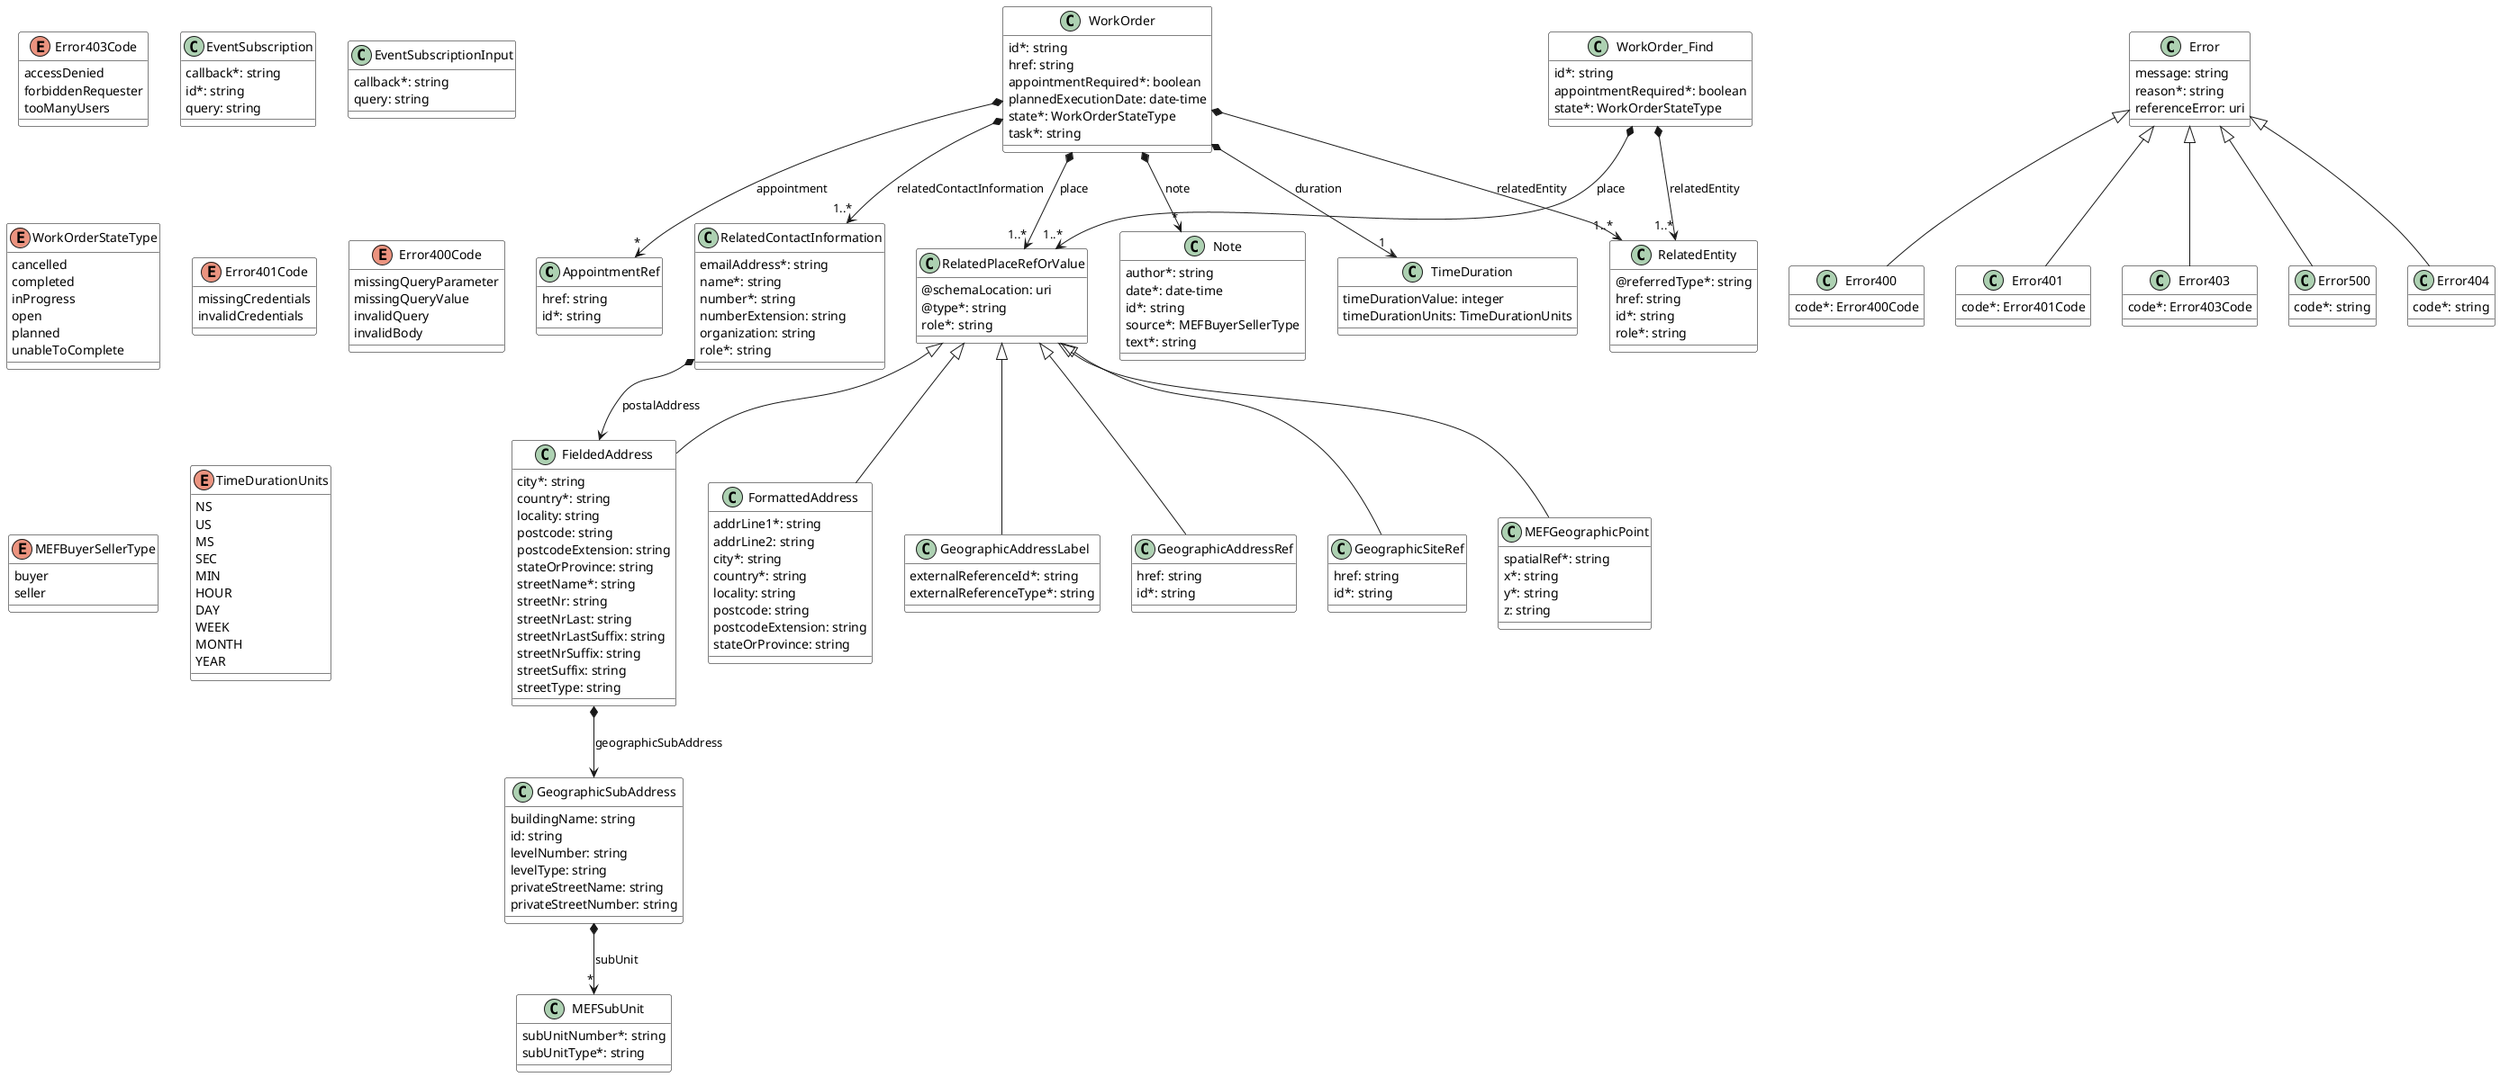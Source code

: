 @startuml
skinparam {
    ClassBackgroundColor White
    ClassBorderColor Black
}

class AppointmentRef {

    href: string
    id*: string
}



class Error400 {

    code*: Error400Code
}
Error <|-- Error400



class Error401 {

    code*: Error401Code
}
Error <|-- Error401



class Error403 {

    code*: Error403Code
}
Error <|-- Error403



enum Error403Code {

    accessDenied
    forbiddenRequester
    tooManyUsers
}
class Error500 {

    code*: string
}
Error <|-- Error500



class Error {

    message: string
    reason*: string
    referenceError: uri
}



class EventSubscription {

    callback*: string
    id*: string
    query: string
}



class EventSubscriptionInput {

    callback*: string
    query: string
}



class FieldedAddress {

    city*: string
    country*: string
    locality: string
    postcode: string
    postcodeExtension: string
    stateOrProvince: string
    streetName*: string
    streetNr: string
    streetNrLast: string
    streetNrLastSuffix: string
    streetNrSuffix: string
    streetSuffix: string
    streetType: string
}
RelatedPlaceRefOrValue <|-- FieldedAddress

FieldedAddress *--> GeographicSubAddress : geographicSubAddress


class FormattedAddress {

    addrLine1*: string
    addrLine2: string
    city*: string
    country*: string
    locality: string
    postcode: string
    postcodeExtension: string
    stateOrProvince: string
}
RelatedPlaceRefOrValue <|-- FormattedAddress



class GeographicAddressLabel {

    externalReferenceId*: string
    externalReferenceType*: string
}
RelatedPlaceRefOrValue <|-- GeographicAddressLabel



class GeographicAddressRef {

    href: string
    id*: string
}
RelatedPlaceRefOrValue <|-- GeographicAddressRef



class GeographicSiteRef {

    href: string
    id*: string
}
RelatedPlaceRefOrValue <|-- GeographicSiteRef



class GeographicSubAddress {

    buildingName: string
    id: string
    levelNumber: string
    levelType: string
    privateStreetName: string
    privateStreetNumber: string
}

GeographicSubAddress *-->"*" MEFSubUnit : subUnit


class MEFGeographicPoint {

    spatialRef*: string
    x*: string
    y*: string
    z: string
}
RelatedPlaceRefOrValue <|-- MEFGeographicPoint



class MEFSubUnit {

    subUnitNumber*: string
    subUnitType*: string
}



class Note {

    author*: string
    date*: date-time
    id*: string
    source*: MEFBuyerSellerType
    text*: string
}



class RelatedContactInformation {

    emailAddress*: string
    name*: string
    number*: string
    numberExtension: string
    organization: string
    role*: string
}

RelatedContactInformation *--> FieldedAddress : postalAddress


class RelatedEntity {

    @referredType*: string
    href: string
    id*: string
    role*: string
}



class RelatedPlaceRefOrValue {

    @schemaLocation: uri
    @type*: string
    role*: string
}



class TimeDuration {

    timeDurationValue: integer
    timeDurationUnits: TimeDurationUnits
}



class WorkOrder {

    id*: string
    href: string
    appointmentRequired*: boolean
    plannedExecutionDate: date-time
    state*: WorkOrderStateType
    task*: string
}

WorkOrder *-->"*" AppointmentRef : appointment
WorkOrder *-->"1" TimeDuration : duration
WorkOrder *-->"*" Note : note
WorkOrder *-->"1..*" RelatedPlaceRefOrValue : place
WorkOrder *-->"1..*" RelatedContactInformation : relatedContactInformation
WorkOrder *-->"1..*" RelatedEntity : relatedEntity


enum WorkOrderStateType {

    cancelled
    completed
    inProgress
    open
    planned
    unableToComplete
}
class WorkOrder_Find {

    id*: string
    appointmentRequired*: boolean
    state*: WorkOrderStateType
}

WorkOrder_Find *-->"1..*" RelatedPlaceRefOrValue : place
WorkOrder_Find *-->"1..*" RelatedEntity : relatedEntity


enum Error401Code {

    missingCredentials
    invalidCredentials
}
enum Error400Code {

    missingQueryParameter
    missingQueryValue
    invalidQuery
    invalidBody
}
class Error404 {

    code*: string
}
Error <|-- Error404



enum MEFBuyerSellerType {

    buyer
    seller
}
enum TimeDurationUnits {

    NS
    US
    MS
    SEC
    MIN
    HOUR
    DAY
    WEEK
    MONTH
    YEAR
}
@enduml
